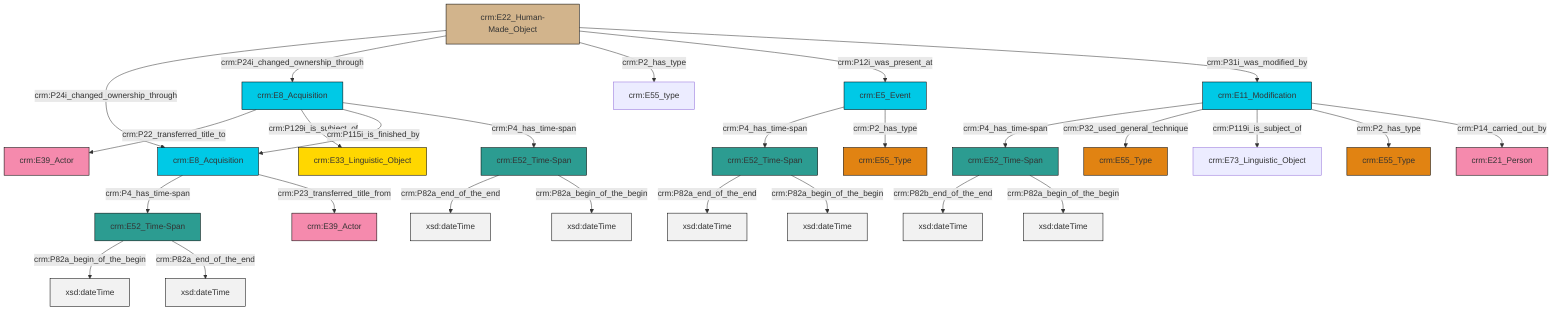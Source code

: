 graph TD
classDef Literal fill:#f2f2f2,stroke:#000000;
classDef CRM_Entity fill:#FFFFFF,stroke:#000000;
classDef Temporal_Entity fill:#00C9E6, stroke:#000000;
classDef Type fill:#E18312, stroke:#000000;
classDef Time-Span fill:#2C9C91, stroke:#000000;
classDef Appellation fill:#FFEB7F, stroke:#000000;
classDef Place fill:#008836, stroke:#000000;
classDef Persistent_Item fill:#B266B2, stroke:#000000;
classDef Conceptual_Object fill:#FFD700, stroke:#000000;
classDef Physical_Thing fill:#D2B48C, stroke:#000000;
classDef Actor fill:#f58aad, stroke:#000000;
classDef PC_Classes fill:#4ce600, stroke:#000000;
classDef Multi fill:#cccccc,stroke:#000000;

0["crm:E8_Acquisition"]:::Temporal_Entity -->|crm:P22_transferred_title_to| 1["crm:E39_Actor"]:::Actor
2["crm:E22_Human-Made_Object"]:::Physical_Thing -->|crm:P24i_changed_ownership_through| 3["crm:E8_Acquisition"]:::Temporal_Entity
3["crm:E8_Acquisition"]:::Temporal_Entity -->|crm:P4_has_time-span| 4["crm:E52_Time-Span"]:::Time-Span
5["crm:E52_Time-Span"]:::Time-Span -->|crm:P82a_end_of_the_end| 6[xsd:dateTime]:::Literal
4["crm:E52_Time-Span"]:::Time-Span -->|crm:P82a_begin_of_the_begin| 7[xsd:dateTime]:::Literal
8["crm:E52_Time-Span"]:::Time-Span -->|crm:P82a_end_of_the_end| 9[xsd:dateTime]:::Literal
10["crm:E11_Modification"]:::Temporal_Entity -->|crm:P4_has_time-span| 11["crm:E52_Time-Span"]:::Time-Span
11["crm:E52_Time-Span"]:::Time-Span -->|crm:P82b_end_of_the_end| 12[xsd:dateTime]:::Literal
2["crm:E22_Human-Made_Object"]:::Physical_Thing -->|crm:P24i_changed_ownership_through| 0["crm:E8_Acquisition"]:::Temporal_Entity
8["crm:E52_Time-Span"]:::Time-Span -->|crm:P82a_begin_of_the_begin| 13[xsd:dateTime]:::Literal
11["crm:E52_Time-Span"]:::Time-Span -->|crm:P82a_begin_of_the_begin| 17[xsd:dateTime]:::Literal
21["crm:E5_Event"]:::Temporal_Entity -->|crm:P4_has_time-span| 5["crm:E52_Time-Span"]:::Time-Span
2["crm:E22_Human-Made_Object"]:::Physical_Thing -->|crm:P2_has_type| 18["crm:E55_type"]:::Default
10["crm:E11_Modification"]:::Temporal_Entity -->|crm:P32_used_general_technique| 26["crm:E55_Type"]:::Type
2["crm:E22_Human-Made_Object"]:::Physical_Thing -->|crm:P12i_was_present_at| 21["crm:E5_Event"]:::Temporal_Entity
10["crm:E11_Modification"]:::Temporal_Entity -->|crm:P119i_is_subject_of| 32["crm:E73_Linguistic_Object"]:::Default
2["crm:E22_Human-Made_Object"]:::Physical_Thing -->|crm:P31i_was_modified_by| 10["crm:E11_Modification"]:::Temporal_Entity
0["crm:E8_Acquisition"]:::Temporal_Entity -->|crm:P129i_is_subject_of| 27["crm:E33_Linguistic_Object"]:::Conceptual_Object
3["crm:E8_Acquisition"]:::Temporal_Entity -->|crm:P23_transferred_title_from| 24["crm:E39_Actor"]:::Actor
5["crm:E52_Time-Span"]:::Time-Span -->|crm:P82a_begin_of_the_begin| 36[xsd:dateTime]:::Literal
4["crm:E52_Time-Span"]:::Time-Span -->|crm:P82a_end_of_the_end| 37[xsd:dateTime]:::Literal
0["crm:E8_Acquisition"]:::Temporal_Entity -->|crm:P115i_is_finished_by| 3["crm:E8_Acquisition"]:::Temporal_Entity
21["crm:E5_Event"]:::Temporal_Entity -->|crm:P2_has_type| 15["crm:E55_Type"]:::Type
10["crm:E11_Modification"]:::Temporal_Entity -->|crm:P2_has_type| 42["crm:E55_Type"]:::Type
0["crm:E8_Acquisition"]:::Temporal_Entity -->|crm:P4_has_time-span| 8["crm:E52_Time-Span"]:::Time-Span
10["crm:E11_Modification"]:::Temporal_Entity -->|crm:P14_carried_out_by| 38["crm:E21_Person"]:::Actor